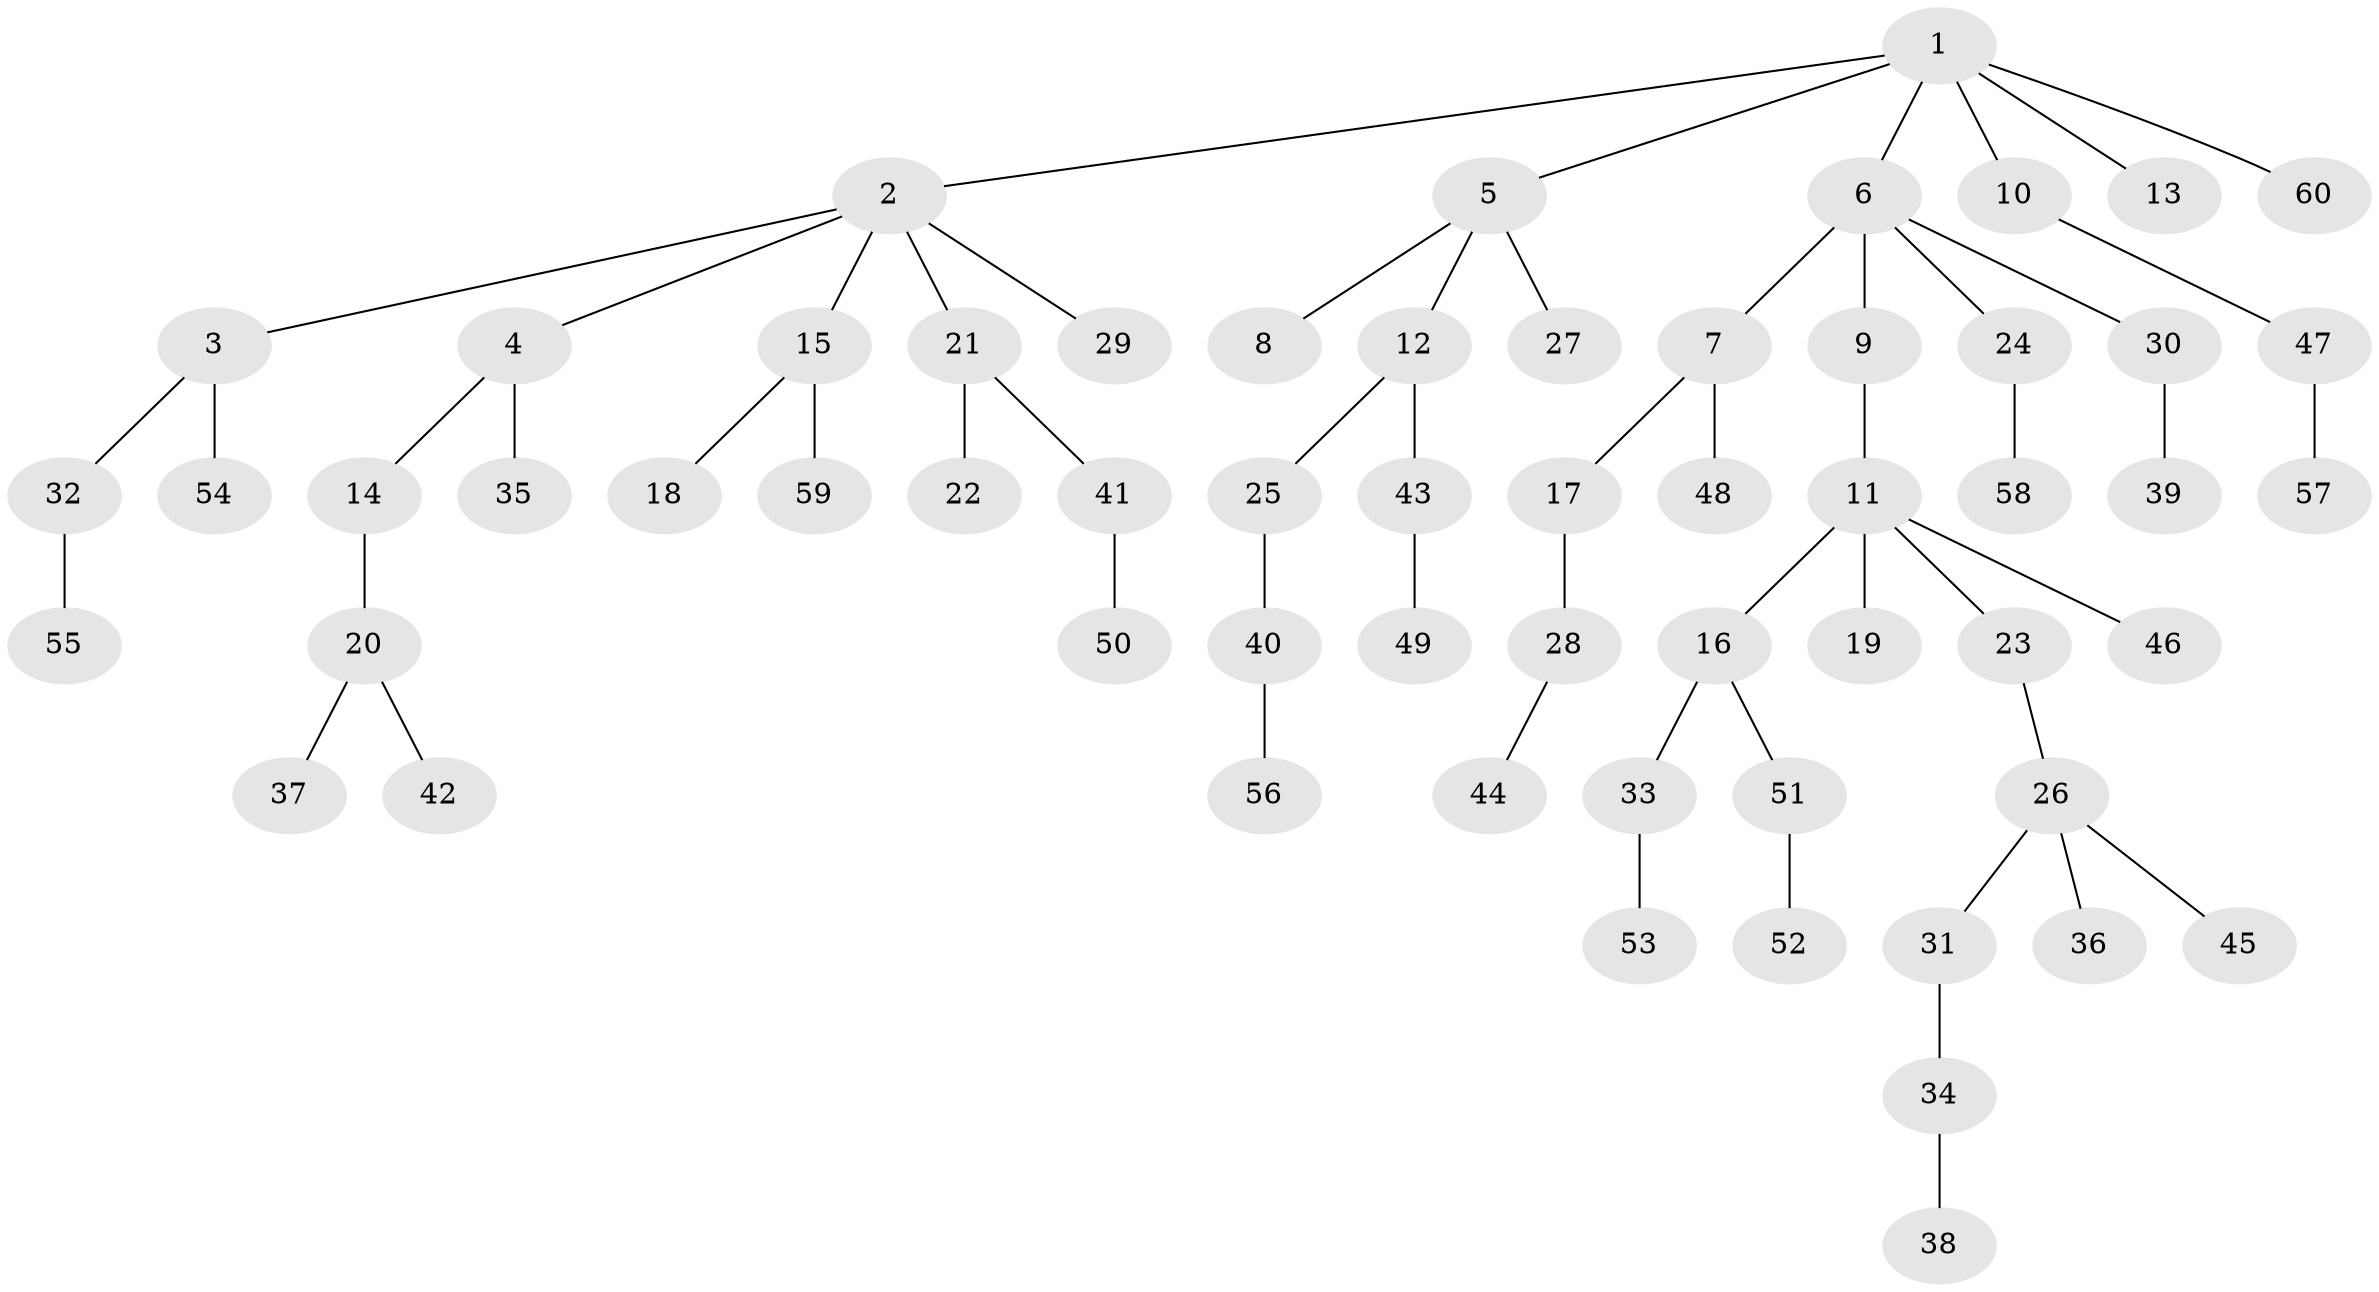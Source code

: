 // original degree distribution, {7: 0.016666666666666666, 3: 0.13333333333333333, 4: 0.058333333333333334, 5: 0.025, 6: 0.016666666666666666, 2: 0.25833333333333336, 1: 0.49166666666666664}
// Generated by graph-tools (version 1.1) at 2025/37/03/09/25 02:37:06]
// undirected, 60 vertices, 59 edges
graph export_dot {
graph [start="1"]
  node [color=gray90,style=filled];
  1;
  2;
  3;
  4;
  5;
  6;
  7;
  8;
  9;
  10;
  11;
  12;
  13;
  14;
  15;
  16;
  17;
  18;
  19;
  20;
  21;
  22;
  23;
  24;
  25;
  26;
  27;
  28;
  29;
  30;
  31;
  32;
  33;
  34;
  35;
  36;
  37;
  38;
  39;
  40;
  41;
  42;
  43;
  44;
  45;
  46;
  47;
  48;
  49;
  50;
  51;
  52;
  53;
  54;
  55;
  56;
  57;
  58;
  59;
  60;
  1 -- 2 [weight=1.0];
  1 -- 5 [weight=1.0];
  1 -- 6 [weight=1.0];
  1 -- 10 [weight=1.0];
  1 -- 13 [weight=1.0];
  1 -- 60 [weight=1.0];
  2 -- 3 [weight=1.0];
  2 -- 4 [weight=1.0];
  2 -- 15 [weight=1.0];
  2 -- 21 [weight=1.0];
  2 -- 29 [weight=1.0];
  3 -- 32 [weight=1.0];
  3 -- 54 [weight=1.0];
  4 -- 14 [weight=1.0];
  4 -- 35 [weight=1.0];
  5 -- 8 [weight=1.0];
  5 -- 12 [weight=1.0];
  5 -- 27 [weight=1.0];
  6 -- 7 [weight=1.0];
  6 -- 9 [weight=1.0];
  6 -- 24 [weight=1.0];
  6 -- 30 [weight=1.0];
  7 -- 17 [weight=1.0];
  7 -- 48 [weight=1.0];
  9 -- 11 [weight=3.0];
  10 -- 47 [weight=1.0];
  11 -- 16 [weight=1.0];
  11 -- 19 [weight=1.0];
  11 -- 23 [weight=1.0];
  11 -- 46 [weight=1.0];
  12 -- 25 [weight=1.0];
  12 -- 43 [weight=1.0];
  14 -- 20 [weight=2.0];
  15 -- 18 [weight=1.0];
  15 -- 59 [weight=1.0];
  16 -- 33 [weight=1.0];
  16 -- 51 [weight=1.0];
  17 -- 28 [weight=1.0];
  20 -- 37 [weight=1.0];
  20 -- 42 [weight=1.0];
  21 -- 22 [weight=2.0];
  21 -- 41 [weight=1.0];
  23 -- 26 [weight=1.0];
  24 -- 58 [weight=1.0];
  25 -- 40 [weight=1.0];
  26 -- 31 [weight=1.0];
  26 -- 36 [weight=1.0];
  26 -- 45 [weight=1.0];
  28 -- 44 [weight=1.0];
  30 -- 39 [weight=1.0];
  31 -- 34 [weight=2.0];
  32 -- 55 [weight=1.0];
  33 -- 53 [weight=1.0];
  34 -- 38 [weight=1.0];
  40 -- 56 [weight=1.0];
  41 -- 50 [weight=2.0];
  43 -- 49 [weight=1.0];
  47 -- 57 [weight=1.0];
  51 -- 52 [weight=2.0];
}
